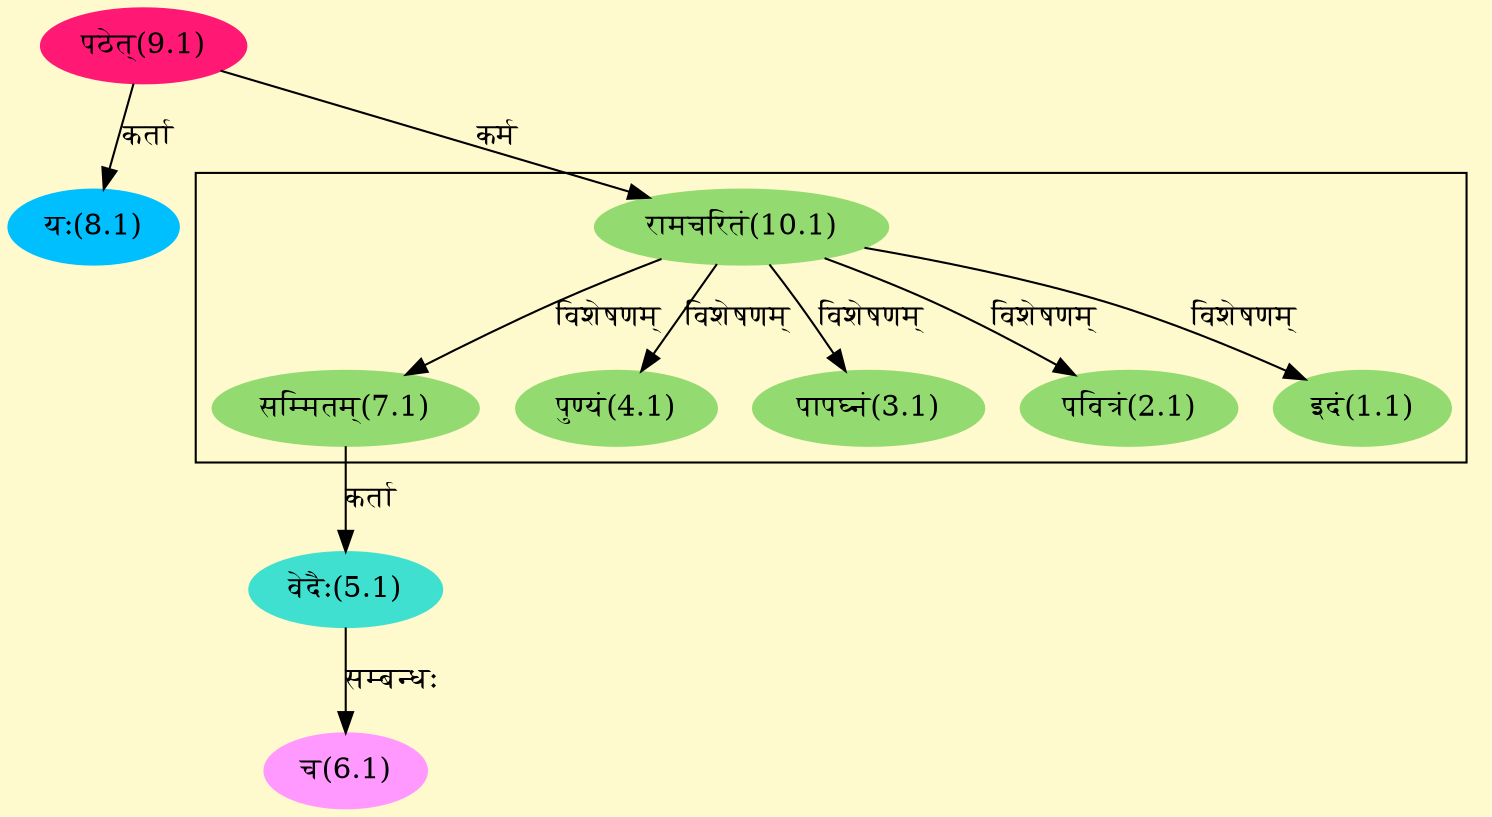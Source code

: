 digraph G{
rankdir=BT;
 compound=true;
 bgcolor="lemonchiffon1";

subgraph cluster_1{
Node1_1 [style=filled, color="#93DB70" label = "इदं(1.1)"]
Node10_1 [style=filled, color="#93DB70" label = "रामचरितं(10.1)"]
Node2_1 [style=filled, color="#93DB70" label = "पवित्रं(2.1)"]
Node3_1 [style=filled, color="#93DB70" label = "पापघ्नं(3.1)"]
Node4_1 [style=filled, color="#93DB70" label = "पुण्यं(4.1)"]
Node7_1 [style=filled, color="#93DB70" label = "सम्मितम्(7.1)"]

}
Node5_1 [style=filled, color="#40E0D0" label = "वेदैः(5.1)"]
Node7_1 [style=filled, color="#93DB70" label = "सम्मितम्(7.1)"]
Node6_1 [style=filled, color="#FF99FF" label = "च(6.1)"]
Node8_1 [style=filled, color="#00BFFF" label = "यः(8.1)"]
Node9_1 [style=filled, color="#FF1975" label = "पठेत्(9.1)"]
Node [style=filled, color="" label = "()"]
Node10_1 [style=filled, color="#93DB70" label = "रामचरितं(10.1)"]
/* Start of Relations section */

Node1_1 -> Node10_1 [  label="विशेषणम्"  dir="back" ]
Node2_1 -> Node10_1 [  label="विशेषणम्"  dir="back" ]
Node3_1 -> Node10_1 [  label="विशेषणम्"  dir="back" ]
Node4_1 -> Node10_1 [  label="विशेषणम्"  dir="back" ]
Node5_1 -> Node7_1 [  label="कर्ता"  dir="back" ]
Node6_1 -> Node5_1 [  label="सम्बन्धः"  dir="back" ]
Node7_1 -> Node10_1 [  label="विशेषणम्"  dir="back" ]
Node8_1 -> Node9_1 [  label="कर्ता"  dir="back" ]
Node10_1 -> Node9_1 [  label="कर्म"  dir="back" ]
}
